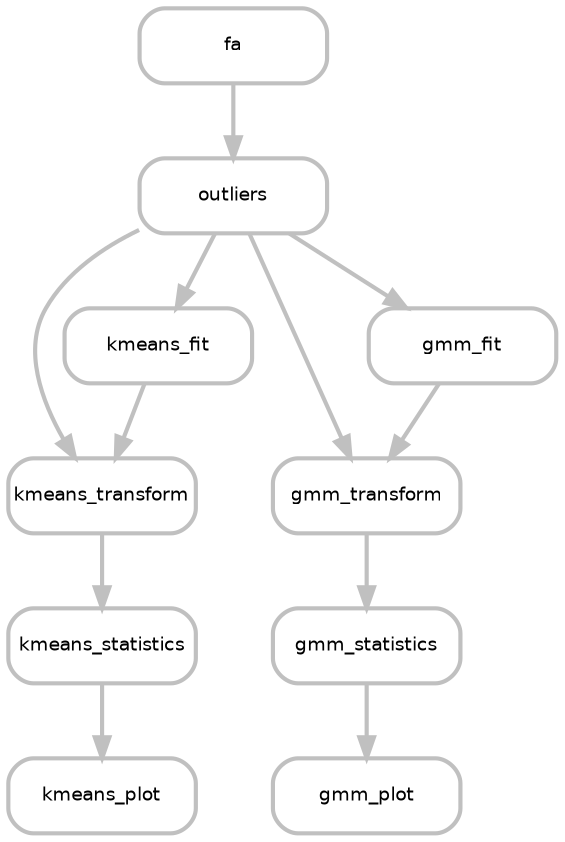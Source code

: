 digraph snakemake_dag {
    graph[bgcolor=white, margin=0];
    node[shape=box, style=rounded, fontname=sans, fontsize=9, penwidth=2,  fixedsize=true, width=1.25, fontname = "helvetica"];
    edge[penwidth=2, color=grey];	
	1[label = "kmeans_plot", color = grey, style="rounded"];
	2[label = "gmm_plot", color = grey, style="rounded"];
	3[label = "kmeans_statistics", color = grey, style="rounded"];
	4[label = "gmm_statistics", color = grey, style="rounded"];
	5[label = "kmeans_transform", color = grey, style="rounded"];
	6[label = "gmm_transform", color = grey, style="rounded"];
	7[label = "kmeans_fit", color = grey, style="rounded"];
	8[label = "outliers", color = grey, style="rounded,"];
	9[label = "gmm_fit", color = grey, style="rounded"];
	10[label = "fa", color = grey, style="rounded"];	
	3 -> 1
	4 -> 2
	5 -> 3
	6 -> 4
	7 -> 5
	8 -> 5
	9 -> 6
	8 -> 6
	8 -> 7
	10 -> 8
	8 -> 9
}            
